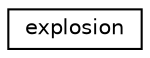 digraph "Graphical Class Hierarchy"
{
 // LATEX_PDF_SIZE
  edge [fontname="Helvetica",fontsize="10",labelfontname="Helvetica",labelfontsize="10"];
  node [fontname="Helvetica",fontsize="10",shape=record];
  rankdir="LR";
  Node0 [label="explosion",height=0.2,width=0.4,color="black", fillcolor="white", style="filled",URL="$structexplosion.html",tooltip=" "];
}

